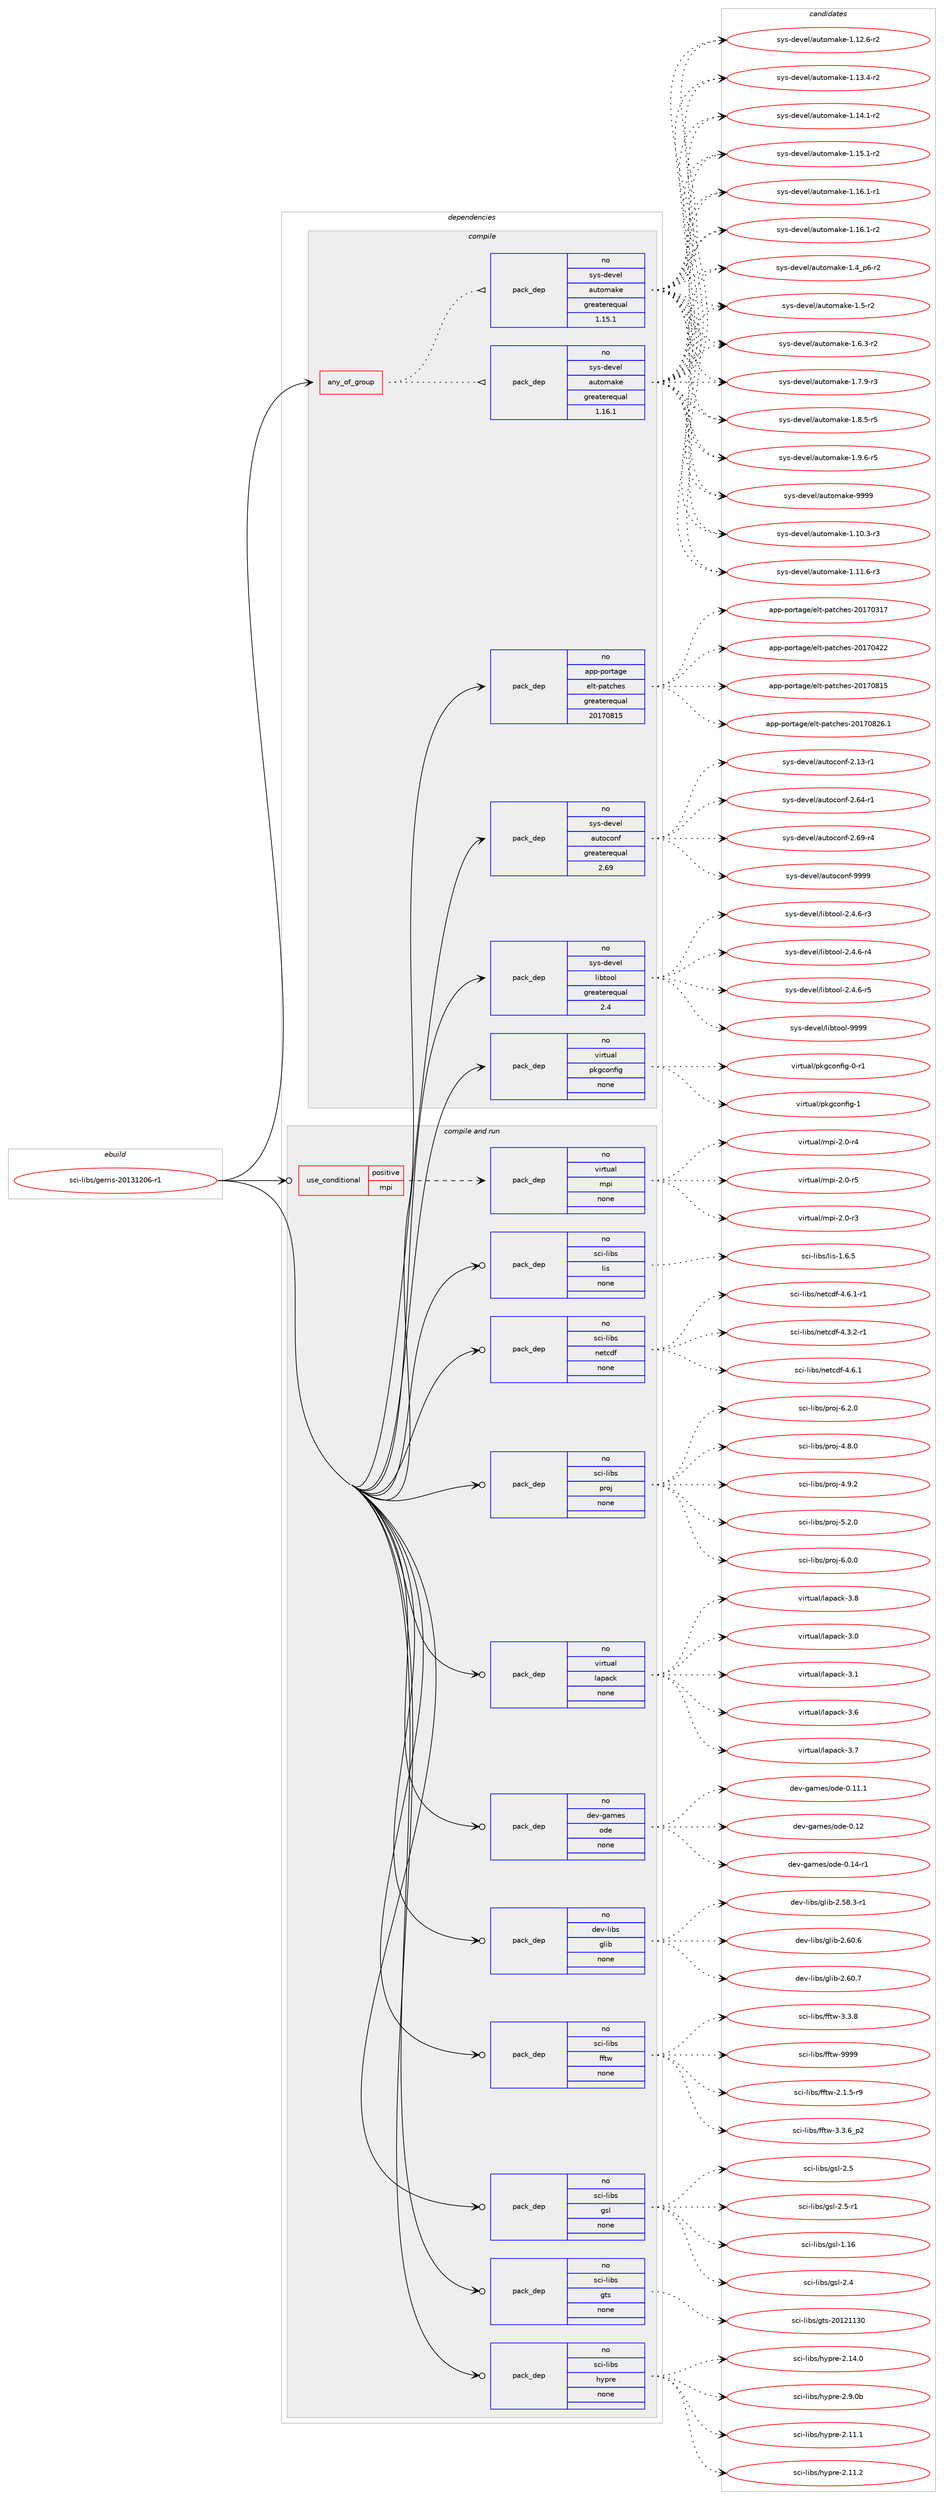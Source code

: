 digraph prolog {

# *************
# Graph options
# *************

newrank=true;
concentrate=true;
compound=true;
graph [rankdir=LR,fontname=Helvetica,fontsize=10,ranksep=1.5];#, ranksep=2.5, nodesep=0.2];
edge  [arrowhead=vee];
node  [fontname=Helvetica,fontsize=10];

# **********
# The ebuild
# **********

subgraph cluster_leftcol {
color=gray;
rank=same;
label=<<i>ebuild</i>>;
id [label="sci-libs/gerris-20131206-r1", color=red, width=4, href="../sci-libs/gerris-20131206-r1.svg"];
}

# ****************
# The dependencies
# ****************

subgraph cluster_midcol {
color=gray;
label=<<i>dependencies</i>>;
subgraph cluster_compile {
fillcolor="#eeeeee";
style=filled;
label=<<i>compile</i>>;
subgraph any14620 {
dependency857073 [label=<<TABLE BORDER="0" CELLBORDER="1" CELLSPACING="0" CELLPADDING="4"><TR><TD CELLPADDING="10">any_of_group</TD></TR></TABLE>>, shape=none, color=red];subgraph pack633850 {
dependency857074 [label=<<TABLE BORDER="0" CELLBORDER="1" CELLSPACING="0" CELLPADDING="4" WIDTH="220"><TR><TD ROWSPAN="6" CELLPADDING="30">pack_dep</TD></TR><TR><TD WIDTH="110">no</TD></TR><TR><TD>sys-devel</TD></TR><TR><TD>automake</TD></TR><TR><TD>greaterequal</TD></TR><TR><TD>1.16.1</TD></TR></TABLE>>, shape=none, color=blue];
}
dependency857073:e -> dependency857074:w [weight=20,style="dotted",arrowhead="oinv"];
subgraph pack633851 {
dependency857075 [label=<<TABLE BORDER="0" CELLBORDER="1" CELLSPACING="0" CELLPADDING="4" WIDTH="220"><TR><TD ROWSPAN="6" CELLPADDING="30">pack_dep</TD></TR><TR><TD WIDTH="110">no</TD></TR><TR><TD>sys-devel</TD></TR><TR><TD>automake</TD></TR><TR><TD>greaterequal</TD></TR><TR><TD>1.15.1</TD></TR></TABLE>>, shape=none, color=blue];
}
dependency857073:e -> dependency857075:w [weight=20,style="dotted",arrowhead="oinv"];
}
id:e -> dependency857073:w [weight=20,style="solid",arrowhead="vee"];
subgraph pack633852 {
dependency857076 [label=<<TABLE BORDER="0" CELLBORDER="1" CELLSPACING="0" CELLPADDING="4" WIDTH="220"><TR><TD ROWSPAN="6" CELLPADDING="30">pack_dep</TD></TR><TR><TD WIDTH="110">no</TD></TR><TR><TD>app-portage</TD></TR><TR><TD>elt-patches</TD></TR><TR><TD>greaterequal</TD></TR><TR><TD>20170815</TD></TR></TABLE>>, shape=none, color=blue];
}
id:e -> dependency857076:w [weight=20,style="solid",arrowhead="vee"];
subgraph pack633853 {
dependency857077 [label=<<TABLE BORDER="0" CELLBORDER="1" CELLSPACING="0" CELLPADDING="4" WIDTH="220"><TR><TD ROWSPAN="6" CELLPADDING="30">pack_dep</TD></TR><TR><TD WIDTH="110">no</TD></TR><TR><TD>sys-devel</TD></TR><TR><TD>autoconf</TD></TR><TR><TD>greaterequal</TD></TR><TR><TD>2.69</TD></TR></TABLE>>, shape=none, color=blue];
}
id:e -> dependency857077:w [weight=20,style="solid",arrowhead="vee"];
subgraph pack633854 {
dependency857078 [label=<<TABLE BORDER="0" CELLBORDER="1" CELLSPACING="0" CELLPADDING="4" WIDTH="220"><TR><TD ROWSPAN="6" CELLPADDING="30">pack_dep</TD></TR><TR><TD WIDTH="110">no</TD></TR><TR><TD>sys-devel</TD></TR><TR><TD>libtool</TD></TR><TR><TD>greaterequal</TD></TR><TR><TD>2.4</TD></TR></TABLE>>, shape=none, color=blue];
}
id:e -> dependency857078:w [weight=20,style="solid",arrowhead="vee"];
subgraph pack633855 {
dependency857079 [label=<<TABLE BORDER="0" CELLBORDER="1" CELLSPACING="0" CELLPADDING="4" WIDTH="220"><TR><TD ROWSPAN="6" CELLPADDING="30">pack_dep</TD></TR><TR><TD WIDTH="110">no</TD></TR><TR><TD>virtual</TD></TR><TR><TD>pkgconfig</TD></TR><TR><TD>none</TD></TR><TR><TD></TD></TR></TABLE>>, shape=none, color=blue];
}
id:e -> dependency857079:w [weight=20,style="solid",arrowhead="vee"];
}
subgraph cluster_compileandrun {
fillcolor="#eeeeee";
style=filled;
label=<<i>compile and run</i>>;
subgraph cond208094 {
dependency857080 [label=<<TABLE BORDER="0" CELLBORDER="1" CELLSPACING="0" CELLPADDING="4"><TR><TD ROWSPAN="3" CELLPADDING="10">use_conditional</TD></TR><TR><TD>positive</TD></TR><TR><TD>mpi</TD></TR></TABLE>>, shape=none, color=red];
subgraph pack633856 {
dependency857081 [label=<<TABLE BORDER="0" CELLBORDER="1" CELLSPACING="0" CELLPADDING="4" WIDTH="220"><TR><TD ROWSPAN="6" CELLPADDING="30">pack_dep</TD></TR><TR><TD WIDTH="110">no</TD></TR><TR><TD>virtual</TD></TR><TR><TD>mpi</TD></TR><TR><TD>none</TD></TR><TR><TD></TD></TR></TABLE>>, shape=none, color=blue];
}
dependency857080:e -> dependency857081:w [weight=20,style="dashed",arrowhead="vee"];
}
id:e -> dependency857080:w [weight=20,style="solid",arrowhead="odotvee"];
subgraph pack633857 {
dependency857082 [label=<<TABLE BORDER="0" CELLBORDER="1" CELLSPACING="0" CELLPADDING="4" WIDTH="220"><TR><TD ROWSPAN="6" CELLPADDING="30">pack_dep</TD></TR><TR><TD WIDTH="110">no</TD></TR><TR><TD>dev-games</TD></TR><TR><TD>ode</TD></TR><TR><TD>none</TD></TR><TR><TD></TD></TR></TABLE>>, shape=none, color=blue];
}
id:e -> dependency857082:w [weight=20,style="solid",arrowhead="odotvee"];
subgraph pack633858 {
dependency857083 [label=<<TABLE BORDER="0" CELLBORDER="1" CELLSPACING="0" CELLPADDING="4" WIDTH="220"><TR><TD ROWSPAN="6" CELLPADDING="30">pack_dep</TD></TR><TR><TD WIDTH="110">no</TD></TR><TR><TD>dev-libs</TD></TR><TR><TD>glib</TD></TR><TR><TD>none</TD></TR><TR><TD></TD></TR></TABLE>>, shape=none, color=blue];
}
id:e -> dependency857083:w [weight=20,style="solid",arrowhead="odotvee"];
subgraph pack633859 {
dependency857084 [label=<<TABLE BORDER="0" CELLBORDER="1" CELLSPACING="0" CELLPADDING="4" WIDTH="220"><TR><TD ROWSPAN="6" CELLPADDING="30">pack_dep</TD></TR><TR><TD WIDTH="110">no</TD></TR><TR><TD>sci-libs</TD></TR><TR><TD>fftw</TD></TR><TR><TD>none</TD></TR><TR><TD></TD></TR></TABLE>>, shape=none, color=blue];
}
id:e -> dependency857084:w [weight=20,style="solid",arrowhead="odotvee"];
subgraph pack633860 {
dependency857085 [label=<<TABLE BORDER="0" CELLBORDER="1" CELLSPACING="0" CELLPADDING="4" WIDTH="220"><TR><TD ROWSPAN="6" CELLPADDING="30">pack_dep</TD></TR><TR><TD WIDTH="110">no</TD></TR><TR><TD>sci-libs</TD></TR><TR><TD>gsl</TD></TR><TR><TD>none</TD></TR><TR><TD></TD></TR></TABLE>>, shape=none, color=blue];
}
id:e -> dependency857085:w [weight=20,style="solid",arrowhead="odotvee"];
subgraph pack633861 {
dependency857086 [label=<<TABLE BORDER="0" CELLBORDER="1" CELLSPACING="0" CELLPADDING="4" WIDTH="220"><TR><TD ROWSPAN="6" CELLPADDING="30">pack_dep</TD></TR><TR><TD WIDTH="110">no</TD></TR><TR><TD>sci-libs</TD></TR><TR><TD>gts</TD></TR><TR><TD>none</TD></TR><TR><TD></TD></TR></TABLE>>, shape=none, color=blue];
}
id:e -> dependency857086:w [weight=20,style="solid",arrowhead="odotvee"];
subgraph pack633862 {
dependency857087 [label=<<TABLE BORDER="0" CELLBORDER="1" CELLSPACING="0" CELLPADDING="4" WIDTH="220"><TR><TD ROWSPAN="6" CELLPADDING="30">pack_dep</TD></TR><TR><TD WIDTH="110">no</TD></TR><TR><TD>sci-libs</TD></TR><TR><TD>hypre</TD></TR><TR><TD>none</TD></TR><TR><TD></TD></TR></TABLE>>, shape=none, color=blue];
}
id:e -> dependency857087:w [weight=20,style="solid",arrowhead="odotvee"];
subgraph pack633863 {
dependency857088 [label=<<TABLE BORDER="0" CELLBORDER="1" CELLSPACING="0" CELLPADDING="4" WIDTH="220"><TR><TD ROWSPAN="6" CELLPADDING="30">pack_dep</TD></TR><TR><TD WIDTH="110">no</TD></TR><TR><TD>sci-libs</TD></TR><TR><TD>lis</TD></TR><TR><TD>none</TD></TR><TR><TD></TD></TR></TABLE>>, shape=none, color=blue];
}
id:e -> dependency857088:w [weight=20,style="solid",arrowhead="odotvee"];
subgraph pack633864 {
dependency857089 [label=<<TABLE BORDER="0" CELLBORDER="1" CELLSPACING="0" CELLPADDING="4" WIDTH="220"><TR><TD ROWSPAN="6" CELLPADDING="30">pack_dep</TD></TR><TR><TD WIDTH="110">no</TD></TR><TR><TD>sci-libs</TD></TR><TR><TD>netcdf</TD></TR><TR><TD>none</TD></TR><TR><TD></TD></TR></TABLE>>, shape=none, color=blue];
}
id:e -> dependency857089:w [weight=20,style="solid",arrowhead="odotvee"];
subgraph pack633865 {
dependency857090 [label=<<TABLE BORDER="0" CELLBORDER="1" CELLSPACING="0" CELLPADDING="4" WIDTH="220"><TR><TD ROWSPAN="6" CELLPADDING="30">pack_dep</TD></TR><TR><TD WIDTH="110">no</TD></TR><TR><TD>sci-libs</TD></TR><TR><TD>proj</TD></TR><TR><TD>none</TD></TR><TR><TD></TD></TR></TABLE>>, shape=none, color=blue];
}
id:e -> dependency857090:w [weight=20,style="solid",arrowhead="odotvee"];
subgraph pack633866 {
dependency857091 [label=<<TABLE BORDER="0" CELLBORDER="1" CELLSPACING="0" CELLPADDING="4" WIDTH="220"><TR><TD ROWSPAN="6" CELLPADDING="30">pack_dep</TD></TR><TR><TD WIDTH="110">no</TD></TR><TR><TD>virtual</TD></TR><TR><TD>lapack</TD></TR><TR><TD>none</TD></TR><TR><TD></TD></TR></TABLE>>, shape=none, color=blue];
}
id:e -> dependency857091:w [weight=20,style="solid",arrowhead="odotvee"];
}
subgraph cluster_run {
fillcolor="#eeeeee";
style=filled;
label=<<i>run</i>>;
}
}

# **************
# The candidates
# **************

subgraph cluster_choices {
rank=same;
color=gray;
label=<<i>candidates</i>>;

subgraph choice633850 {
color=black;
nodesep=1;
choice11512111545100101118101108479711711611110997107101454946494846514511451 [label="sys-devel/automake-1.10.3-r3", color=red, width=4,href="../sys-devel/automake-1.10.3-r3.svg"];
choice11512111545100101118101108479711711611110997107101454946494946544511451 [label="sys-devel/automake-1.11.6-r3", color=red, width=4,href="../sys-devel/automake-1.11.6-r3.svg"];
choice11512111545100101118101108479711711611110997107101454946495046544511450 [label="sys-devel/automake-1.12.6-r2", color=red, width=4,href="../sys-devel/automake-1.12.6-r2.svg"];
choice11512111545100101118101108479711711611110997107101454946495146524511450 [label="sys-devel/automake-1.13.4-r2", color=red, width=4,href="../sys-devel/automake-1.13.4-r2.svg"];
choice11512111545100101118101108479711711611110997107101454946495246494511450 [label="sys-devel/automake-1.14.1-r2", color=red, width=4,href="../sys-devel/automake-1.14.1-r2.svg"];
choice11512111545100101118101108479711711611110997107101454946495346494511450 [label="sys-devel/automake-1.15.1-r2", color=red, width=4,href="../sys-devel/automake-1.15.1-r2.svg"];
choice11512111545100101118101108479711711611110997107101454946495446494511449 [label="sys-devel/automake-1.16.1-r1", color=red, width=4,href="../sys-devel/automake-1.16.1-r1.svg"];
choice11512111545100101118101108479711711611110997107101454946495446494511450 [label="sys-devel/automake-1.16.1-r2", color=red, width=4,href="../sys-devel/automake-1.16.1-r2.svg"];
choice115121115451001011181011084797117116111109971071014549465295112544511450 [label="sys-devel/automake-1.4_p6-r2", color=red, width=4,href="../sys-devel/automake-1.4_p6-r2.svg"];
choice11512111545100101118101108479711711611110997107101454946534511450 [label="sys-devel/automake-1.5-r2", color=red, width=4,href="../sys-devel/automake-1.5-r2.svg"];
choice115121115451001011181011084797117116111109971071014549465446514511450 [label="sys-devel/automake-1.6.3-r2", color=red, width=4,href="../sys-devel/automake-1.6.3-r2.svg"];
choice115121115451001011181011084797117116111109971071014549465546574511451 [label="sys-devel/automake-1.7.9-r3", color=red, width=4,href="../sys-devel/automake-1.7.9-r3.svg"];
choice115121115451001011181011084797117116111109971071014549465646534511453 [label="sys-devel/automake-1.8.5-r5", color=red, width=4,href="../sys-devel/automake-1.8.5-r5.svg"];
choice115121115451001011181011084797117116111109971071014549465746544511453 [label="sys-devel/automake-1.9.6-r5", color=red, width=4,href="../sys-devel/automake-1.9.6-r5.svg"];
choice115121115451001011181011084797117116111109971071014557575757 [label="sys-devel/automake-9999", color=red, width=4,href="../sys-devel/automake-9999.svg"];
dependency857074:e -> choice11512111545100101118101108479711711611110997107101454946494846514511451:w [style=dotted,weight="100"];
dependency857074:e -> choice11512111545100101118101108479711711611110997107101454946494946544511451:w [style=dotted,weight="100"];
dependency857074:e -> choice11512111545100101118101108479711711611110997107101454946495046544511450:w [style=dotted,weight="100"];
dependency857074:e -> choice11512111545100101118101108479711711611110997107101454946495146524511450:w [style=dotted,weight="100"];
dependency857074:e -> choice11512111545100101118101108479711711611110997107101454946495246494511450:w [style=dotted,weight="100"];
dependency857074:e -> choice11512111545100101118101108479711711611110997107101454946495346494511450:w [style=dotted,weight="100"];
dependency857074:e -> choice11512111545100101118101108479711711611110997107101454946495446494511449:w [style=dotted,weight="100"];
dependency857074:e -> choice11512111545100101118101108479711711611110997107101454946495446494511450:w [style=dotted,weight="100"];
dependency857074:e -> choice115121115451001011181011084797117116111109971071014549465295112544511450:w [style=dotted,weight="100"];
dependency857074:e -> choice11512111545100101118101108479711711611110997107101454946534511450:w [style=dotted,weight="100"];
dependency857074:e -> choice115121115451001011181011084797117116111109971071014549465446514511450:w [style=dotted,weight="100"];
dependency857074:e -> choice115121115451001011181011084797117116111109971071014549465546574511451:w [style=dotted,weight="100"];
dependency857074:e -> choice115121115451001011181011084797117116111109971071014549465646534511453:w [style=dotted,weight="100"];
dependency857074:e -> choice115121115451001011181011084797117116111109971071014549465746544511453:w [style=dotted,weight="100"];
dependency857074:e -> choice115121115451001011181011084797117116111109971071014557575757:w [style=dotted,weight="100"];
}
subgraph choice633851 {
color=black;
nodesep=1;
choice11512111545100101118101108479711711611110997107101454946494846514511451 [label="sys-devel/automake-1.10.3-r3", color=red, width=4,href="../sys-devel/automake-1.10.3-r3.svg"];
choice11512111545100101118101108479711711611110997107101454946494946544511451 [label="sys-devel/automake-1.11.6-r3", color=red, width=4,href="../sys-devel/automake-1.11.6-r3.svg"];
choice11512111545100101118101108479711711611110997107101454946495046544511450 [label="sys-devel/automake-1.12.6-r2", color=red, width=4,href="../sys-devel/automake-1.12.6-r2.svg"];
choice11512111545100101118101108479711711611110997107101454946495146524511450 [label="sys-devel/automake-1.13.4-r2", color=red, width=4,href="../sys-devel/automake-1.13.4-r2.svg"];
choice11512111545100101118101108479711711611110997107101454946495246494511450 [label="sys-devel/automake-1.14.1-r2", color=red, width=4,href="../sys-devel/automake-1.14.1-r2.svg"];
choice11512111545100101118101108479711711611110997107101454946495346494511450 [label="sys-devel/automake-1.15.1-r2", color=red, width=4,href="../sys-devel/automake-1.15.1-r2.svg"];
choice11512111545100101118101108479711711611110997107101454946495446494511449 [label="sys-devel/automake-1.16.1-r1", color=red, width=4,href="../sys-devel/automake-1.16.1-r1.svg"];
choice11512111545100101118101108479711711611110997107101454946495446494511450 [label="sys-devel/automake-1.16.1-r2", color=red, width=4,href="../sys-devel/automake-1.16.1-r2.svg"];
choice115121115451001011181011084797117116111109971071014549465295112544511450 [label="sys-devel/automake-1.4_p6-r2", color=red, width=4,href="../sys-devel/automake-1.4_p6-r2.svg"];
choice11512111545100101118101108479711711611110997107101454946534511450 [label="sys-devel/automake-1.5-r2", color=red, width=4,href="../sys-devel/automake-1.5-r2.svg"];
choice115121115451001011181011084797117116111109971071014549465446514511450 [label="sys-devel/automake-1.6.3-r2", color=red, width=4,href="../sys-devel/automake-1.6.3-r2.svg"];
choice115121115451001011181011084797117116111109971071014549465546574511451 [label="sys-devel/automake-1.7.9-r3", color=red, width=4,href="../sys-devel/automake-1.7.9-r3.svg"];
choice115121115451001011181011084797117116111109971071014549465646534511453 [label="sys-devel/automake-1.8.5-r5", color=red, width=4,href="../sys-devel/automake-1.8.5-r5.svg"];
choice115121115451001011181011084797117116111109971071014549465746544511453 [label="sys-devel/automake-1.9.6-r5", color=red, width=4,href="../sys-devel/automake-1.9.6-r5.svg"];
choice115121115451001011181011084797117116111109971071014557575757 [label="sys-devel/automake-9999", color=red, width=4,href="../sys-devel/automake-9999.svg"];
dependency857075:e -> choice11512111545100101118101108479711711611110997107101454946494846514511451:w [style=dotted,weight="100"];
dependency857075:e -> choice11512111545100101118101108479711711611110997107101454946494946544511451:w [style=dotted,weight="100"];
dependency857075:e -> choice11512111545100101118101108479711711611110997107101454946495046544511450:w [style=dotted,weight="100"];
dependency857075:e -> choice11512111545100101118101108479711711611110997107101454946495146524511450:w [style=dotted,weight="100"];
dependency857075:e -> choice11512111545100101118101108479711711611110997107101454946495246494511450:w [style=dotted,weight="100"];
dependency857075:e -> choice11512111545100101118101108479711711611110997107101454946495346494511450:w [style=dotted,weight="100"];
dependency857075:e -> choice11512111545100101118101108479711711611110997107101454946495446494511449:w [style=dotted,weight="100"];
dependency857075:e -> choice11512111545100101118101108479711711611110997107101454946495446494511450:w [style=dotted,weight="100"];
dependency857075:e -> choice115121115451001011181011084797117116111109971071014549465295112544511450:w [style=dotted,weight="100"];
dependency857075:e -> choice11512111545100101118101108479711711611110997107101454946534511450:w [style=dotted,weight="100"];
dependency857075:e -> choice115121115451001011181011084797117116111109971071014549465446514511450:w [style=dotted,weight="100"];
dependency857075:e -> choice115121115451001011181011084797117116111109971071014549465546574511451:w [style=dotted,weight="100"];
dependency857075:e -> choice115121115451001011181011084797117116111109971071014549465646534511453:w [style=dotted,weight="100"];
dependency857075:e -> choice115121115451001011181011084797117116111109971071014549465746544511453:w [style=dotted,weight="100"];
dependency857075:e -> choice115121115451001011181011084797117116111109971071014557575757:w [style=dotted,weight="100"];
}
subgraph choice633852 {
color=black;
nodesep=1;
choice97112112451121111141169710310147101108116451129711699104101115455048495548514955 [label="app-portage/elt-patches-20170317", color=red, width=4,href="../app-portage/elt-patches-20170317.svg"];
choice97112112451121111141169710310147101108116451129711699104101115455048495548525050 [label="app-portage/elt-patches-20170422", color=red, width=4,href="../app-portage/elt-patches-20170422.svg"];
choice97112112451121111141169710310147101108116451129711699104101115455048495548564953 [label="app-portage/elt-patches-20170815", color=red, width=4,href="../app-portage/elt-patches-20170815.svg"];
choice971121124511211111411697103101471011081164511297116991041011154550484955485650544649 [label="app-portage/elt-patches-20170826.1", color=red, width=4,href="../app-portage/elt-patches-20170826.1.svg"];
dependency857076:e -> choice97112112451121111141169710310147101108116451129711699104101115455048495548514955:w [style=dotted,weight="100"];
dependency857076:e -> choice97112112451121111141169710310147101108116451129711699104101115455048495548525050:w [style=dotted,weight="100"];
dependency857076:e -> choice97112112451121111141169710310147101108116451129711699104101115455048495548564953:w [style=dotted,weight="100"];
dependency857076:e -> choice971121124511211111411697103101471011081164511297116991041011154550484955485650544649:w [style=dotted,weight="100"];
}
subgraph choice633853 {
color=black;
nodesep=1;
choice1151211154510010111810110847971171161119911111010245504649514511449 [label="sys-devel/autoconf-2.13-r1", color=red, width=4,href="../sys-devel/autoconf-2.13-r1.svg"];
choice1151211154510010111810110847971171161119911111010245504654524511449 [label="sys-devel/autoconf-2.64-r1", color=red, width=4,href="../sys-devel/autoconf-2.64-r1.svg"];
choice1151211154510010111810110847971171161119911111010245504654574511452 [label="sys-devel/autoconf-2.69-r4", color=red, width=4,href="../sys-devel/autoconf-2.69-r4.svg"];
choice115121115451001011181011084797117116111991111101024557575757 [label="sys-devel/autoconf-9999", color=red, width=4,href="../sys-devel/autoconf-9999.svg"];
dependency857077:e -> choice1151211154510010111810110847971171161119911111010245504649514511449:w [style=dotted,weight="100"];
dependency857077:e -> choice1151211154510010111810110847971171161119911111010245504654524511449:w [style=dotted,weight="100"];
dependency857077:e -> choice1151211154510010111810110847971171161119911111010245504654574511452:w [style=dotted,weight="100"];
dependency857077:e -> choice115121115451001011181011084797117116111991111101024557575757:w [style=dotted,weight="100"];
}
subgraph choice633854 {
color=black;
nodesep=1;
choice1151211154510010111810110847108105981161111111084550465246544511451 [label="sys-devel/libtool-2.4.6-r3", color=red, width=4,href="../sys-devel/libtool-2.4.6-r3.svg"];
choice1151211154510010111810110847108105981161111111084550465246544511452 [label="sys-devel/libtool-2.4.6-r4", color=red, width=4,href="../sys-devel/libtool-2.4.6-r4.svg"];
choice1151211154510010111810110847108105981161111111084550465246544511453 [label="sys-devel/libtool-2.4.6-r5", color=red, width=4,href="../sys-devel/libtool-2.4.6-r5.svg"];
choice1151211154510010111810110847108105981161111111084557575757 [label="sys-devel/libtool-9999", color=red, width=4,href="../sys-devel/libtool-9999.svg"];
dependency857078:e -> choice1151211154510010111810110847108105981161111111084550465246544511451:w [style=dotted,weight="100"];
dependency857078:e -> choice1151211154510010111810110847108105981161111111084550465246544511452:w [style=dotted,weight="100"];
dependency857078:e -> choice1151211154510010111810110847108105981161111111084550465246544511453:w [style=dotted,weight="100"];
dependency857078:e -> choice1151211154510010111810110847108105981161111111084557575757:w [style=dotted,weight="100"];
}
subgraph choice633855 {
color=black;
nodesep=1;
choice11810511411611797108471121071039911111010210510345484511449 [label="virtual/pkgconfig-0-r1", color=red, width=4,href="../virtual/pkgconfig-0-r1.svg"];
choice1181051141161179710847112107103991111101021051034549 [label="virtual/pkgconfig-1", color=red, width=4,href="../virtual/pkgconfig-1.svg"];
dependency857079:e -> choice11810511411611797108471121071039911111010210510345484511449:w [style=dotted,weight="100"];
dependency857079:e -> choice1181051141161179710847112107103991111101021051034549:w [style=dotted,weight="100"];
}
subgraph choice633856 {
color=black;
nodesep=1;
choice1181051141161179710847109112105455046484511451 [label="virtual/mpi-2.0-r3", color=red, width=4,href="../virtual/mpi-2.0-r3.svg"];
choice1181051141161179710847109112105455046484511452 [label="virtual/mpi-2.0-r4", color=red, width=4,href="../virtual/mpi-2.0-r4.svg"];
choice1181051141161179710847109112105455046484511453 [label="virtual/mpi-2.0-r5", color=red, width=4,href="../virtual/mpi-2.0-r5.svg"];
dependency857081:e -> choice1181051141161179710847109112105455046484511451:w [style=dotted,weight="100"];
dependency857081:e -> choice1181051141161179710847109112105455046484511452:w [style=dotted,weight="100"];
dependency857081:e -> choice1181051141161179710847109112105455046484511453:w [style=dotted,weight="100"];
}
subgraph choice633857 {
color=black;
nodesep=1;
choice10010111845103971091011154711110010145484649494649 [label="dev-games/ode-0.11.1", color=red, width=4,href="../dev-games/ode-0.11.1.svg"];
choice1001011184510397109101115471111001014548464950 [label="dev-games/ode-0.12", color=red, width=4,href="../dev-games/ode-0.12.svg"];
choice10010111845103971091011154711110010145484649524511449 [label="dev-games/ode-0.14-r1", color=red, width=4,href="../dev-games/ode-0.14-r1.svg"];
dependency857082:e -> choice10010111845103971091011154711110010145484649494649:w [style=dotted,weight="100"];
dependency857082:e -> choice1001011184510397109101115471111001014548464950:w [style=dotted,weight="100"];
dependency857082:e -> choice10010111845103971091011154711110010145484649524511449:w [style=dotted,weight="100"];
}
subgraph choice633858 {
color=black;
nodesep=1;
choice10010111845108105981154710310810598455046535646514511449 [label="dev-libs/glib-2.58.3-r1", color=red, width=4,href="../dev-libs/glib-2.58.3-r1.svg"];
choice1001011184510810598115471031081059845504654484654 [label="dev-libs/glib-2.60.6", color=red, width=4,href="../dev-libs/glib-2.60.6.svg"];
choice1001011184510810598115471031081059845504654484655 [label="dev-libs/glib-2.60.7", color=red, width=4,href="../dev-libs/glib-2.60.7.svg"];
dependency857083:e -> choice10010111845108105981154710310810598455046535646514511449:w [style=dotted,weight="100"];
dependency857083:e -> choice1001011184510810598115471031081059845504654484654:w [style=dotted,weight="100"];
dependency857083:e -> choice1001011184510810598115471031081059845504654484655:w [style=dotted,weight="100"];
}
subgraph choice633859 {
color=black;
nodesep=1;
choice115991054510810598115471021021161194550464946534511457 [label="sci-libs/fftw-2.1.5-r9", color=red, width=4,href="../sci-libs/fftw-2.1.5-r9.svg"];
choice115991054510810598115471021021161194551465146549511250 [label="sci-libs/fftw-3.3.6_p2", color=red, width=4,href="../sci-libs/fftw-3.3.6_p2.svg"];
choice11599105451081059811547102102116119455146514656 [label="sci-libs/fftw-3.3.8", color=red, width=4,href="../sci-libs/fftw-3.3.8.svg"];
choice115991054510810598115471021021161194557575757 [label="sci-libs/fftw-9999", color=red, width=4,href="../sci-libs/fftw-9999.svg"];
dependency857084:e -> choice115991054510810598115471021021161194550464946534511457:w [style=dotted,weight="100"];
dependency857084:e -> choice115991054510810598115471021021161194551465146549511250:w [style=dotted,weight="100"];
dependency857084:e -> choice11599105451081059811547102102116119455146514656:w [style=dotted,weight="100"];
dependency857084:e -> choice115991054510810598115471021021161194557575757:w [style=dotted,weight="100"];
}
subgraph choice633860 {
color=black;
nodesep=1;
choice115991054510810598115471031151084549464954 [label="sci-libs/gsl-1.16", color=red, width=4,href="../sci-libs/gsl-1.16.svg"];
choice1159910545108105981154710311510845504652 [label="sci-libs/gsl-2.4", color=red, width=4,href="../sci-libs/gsl-2.4.svg"];
choice1159910545108105981154710311510845504653 [label="sci-libs/gsl-2.5", color=red, width=4,href="../sci-libs/gsl-2.5.svg"];
choice11599105451081059811547103115108455046534511449 [label="sci-libs/gsl-2.5-r1", color=red, width=4,href="../sci-libs/gsl-2.5-r1.svg"];
dependency857085:e -> choice115991054510810598115471031151084549464954:w [style=dotted,weight="100"];
dependency857085:e -> choice1159910545108105981154710311510845504652:w [style=dotted,weight="100"];
dependency857085:e -> choice1159910545108105981154710311510845504653:w [style=dotted,weight="100"];
dependency857085:e -> choice11599105451081059811547103115108455046534511449:w [style=dotted,weight="100"];
}
subgraph choice633861 {
color=black;
nodesep=1;
choice11599105451081059811547103116115455048495049495148 [label="sci-libs/gts-20121130", color=red, width=4,href="../sci-libs/gts-20121130.svg"];
dependency857086:e -> choice11599105451081059811547103116115455048495049495148:w [style=dotted,weight="100"];
}
subgraph choice633862 {
color=black;
nodesep=1;
choice1159910545108105981154710412111211410145504649494649 [label="sci-libs/hypre-2.11.1", color=red, width=4,href="../sci-libs/hypre-2.11.1.svg"];
choice1159910545108105981154710412111211410145504649494650 [label="sci-libs/hypre-2.11.2", color=red, width=4,href="../sci-libs/hypre-2.11.2.svg"];
choice1159910545108105981154710412111211410145504649524648 [label="sci-libs/hypre-2.14.0", color=red, width=4,href="../sci-libs/hypre-2.14.0.svg"];
choice1159910545108105981154710412111211410145504657464898 [label="sci-libs/hypre-2.9.0b", color=red, width=4,href="../sci-libs/hypre-2.9.0b.svg"];
dependency857087:e -> choice1159910545108105981154710412111211410145504649494649:w [style=dotted,weight="100"];
dependency857087:e -> choice1159910545108105981154710412111211410145504649494650:w [style=dotted,weight="100"];
dependency857087:e -> choice1159910545108105981154710412111211410145504649524648:w [style=dotted,weight="100"];
dependency857087:e -> choice1159910545108105981154710412111211410145504657464898:w [style=dotted,weight="100"];
}
subgraph choice633863 {
color=black;
nodesep=1;
choice11599105451081059811547108105115454946544653 [label="sci-libs/lis-1.6.5", color=red, width=4,href="../sci-libs/lis-1.6.5.svg"];
dependency857088:e -> choice11599105451081059811547108105115454946544653:w [style=dotted,weight="100"];
}
subgraph choice633864 {
color=black;
nodesep=1;
choice11599105451081059811547110101116991001024552465146504511449 [label="sci-libs/netcdf-4.3.2-r1", color=red, width=4,href="../sci-libs/netcdf-4.3.2-r1.svg"];
choice1159910545108105981154711010111699100102455246544649 [label="sci-libs/netcdf-4.6.1", color=red, width=4,href="../sci-libs/netcdf-4.6.1.svg"];
choice11599105451081059811547110101116991001024552465446494511449 [label="sci-libs/netcdf-4.6.1-r1", color=red, width=4,href="../sci-libs/netcdf-4.6.1-r1.svg"];
dependency857089:e -> choice11599105451081059811547110101116991001024552465146504511449:w [style=dotted,weight="100"];
dependency857089:e -> choice1159910545108105981154711010111699100102455246544649:w [style=dotted,weight="100"];
dependency857089:e -> choice11599105451081059811547110101116991001024552465446494511449:w [style=dotted,weight="100"];
}
subgraph choice633865 {
color=black;
nodesep=1;
choice11599105451081059811547112114111106455246564648 [label="sci-libs/proj-4.8.0", color=red, width=4,href="../sci-libs/proj-4.8.0.svg"];
choice11599105451081059811547112114111106455246574650 [label="sci-libs/proj-4.9.2", color=red, width=4,href="../sci-libs/proj-4.9.2.svg"];
choice11599105451081059811547112114111106455346504648 [label="sci-libs/proj-5.2.0", color=red, width=4,href="../sci-libs/proj-5.2.0.svg"];
choice11599105451081059811547112114111106455446484648 [label="sci-libs/proj-6.0.0", color=red, width=4,href="../sci-libs/proj-6.0.0.svg"];
choice11599105451081059811547112114111106455446504648 [label="sci-libs/proj-6.2.0", color=red, width=4,href="../sci-libs/proj-6.2.0.svg"];
dependency857090:e -> choice11599105451081059811547112114111106455246564648:w [style=dotted,weight="100"];
dependency857090:e -> choice11599105451081059811547112114111106455246574650:w [style=dotted,weight="100"];
dependency857090:e -> choice11599105451081059811547112114111106455346504648:w [style=dotted,weight="100"];
dependency857090:e -> choice11599105451081059811547112114111106455446484648:w [style=dotted,weight="100"];
dependency857090:e -> choice11599105451081059811547112114111106455446504648:w [style=dotted,weight="100"];
}
subgraph choice633866 {
color=black;
nodesep=1;
choice118105114116117971084710897112979910745514648 [label="virtual/lapack-3.0", color=red, width=4,href="../virtual/lapack-3.0.svg"];
choice118105114116117971084710897112979910745514649 [label="virtual/lapack-3.1", color=red, width=4,href="../virtual/lapack-3.1.svg"];
choice118105114116117971084710897112979910745514654 [label="virtual/lapack-3.6", color=red, width=4,href="../virtual/lapack-3.6.svg"];
choice118105114116117971084710897112979910745514655 [label="virtual/lapack-3.7", color=red, width=4,href="../virtual/lapack-3.7.svg"];
choice118105114116117971084710897112979910745514656 [label="virtual/lapack-3.8", color=red, width=4,href="../virtual/lapack-3.8.svg"];
dependency857091:e -> choice118105114116117971084710897112979910745514648:w [style=dotted,weight="100"];
dependency857091:e -> choice118105114116117971084710897112979910745514649:w [style=dotted,weight="100"];
dependency857091:e -> choice118105114116117971084710897112979910745514654:w [style=dotted,weight="100"];
dependency857091:e -> choice118105114116117971084710897112979910745514655:w [style=dotted,weight="100"];
dependency857091:e -> choice118105114116117971084710897112979910745514656:w [style=dotted,weight="100"];
}
}

}
